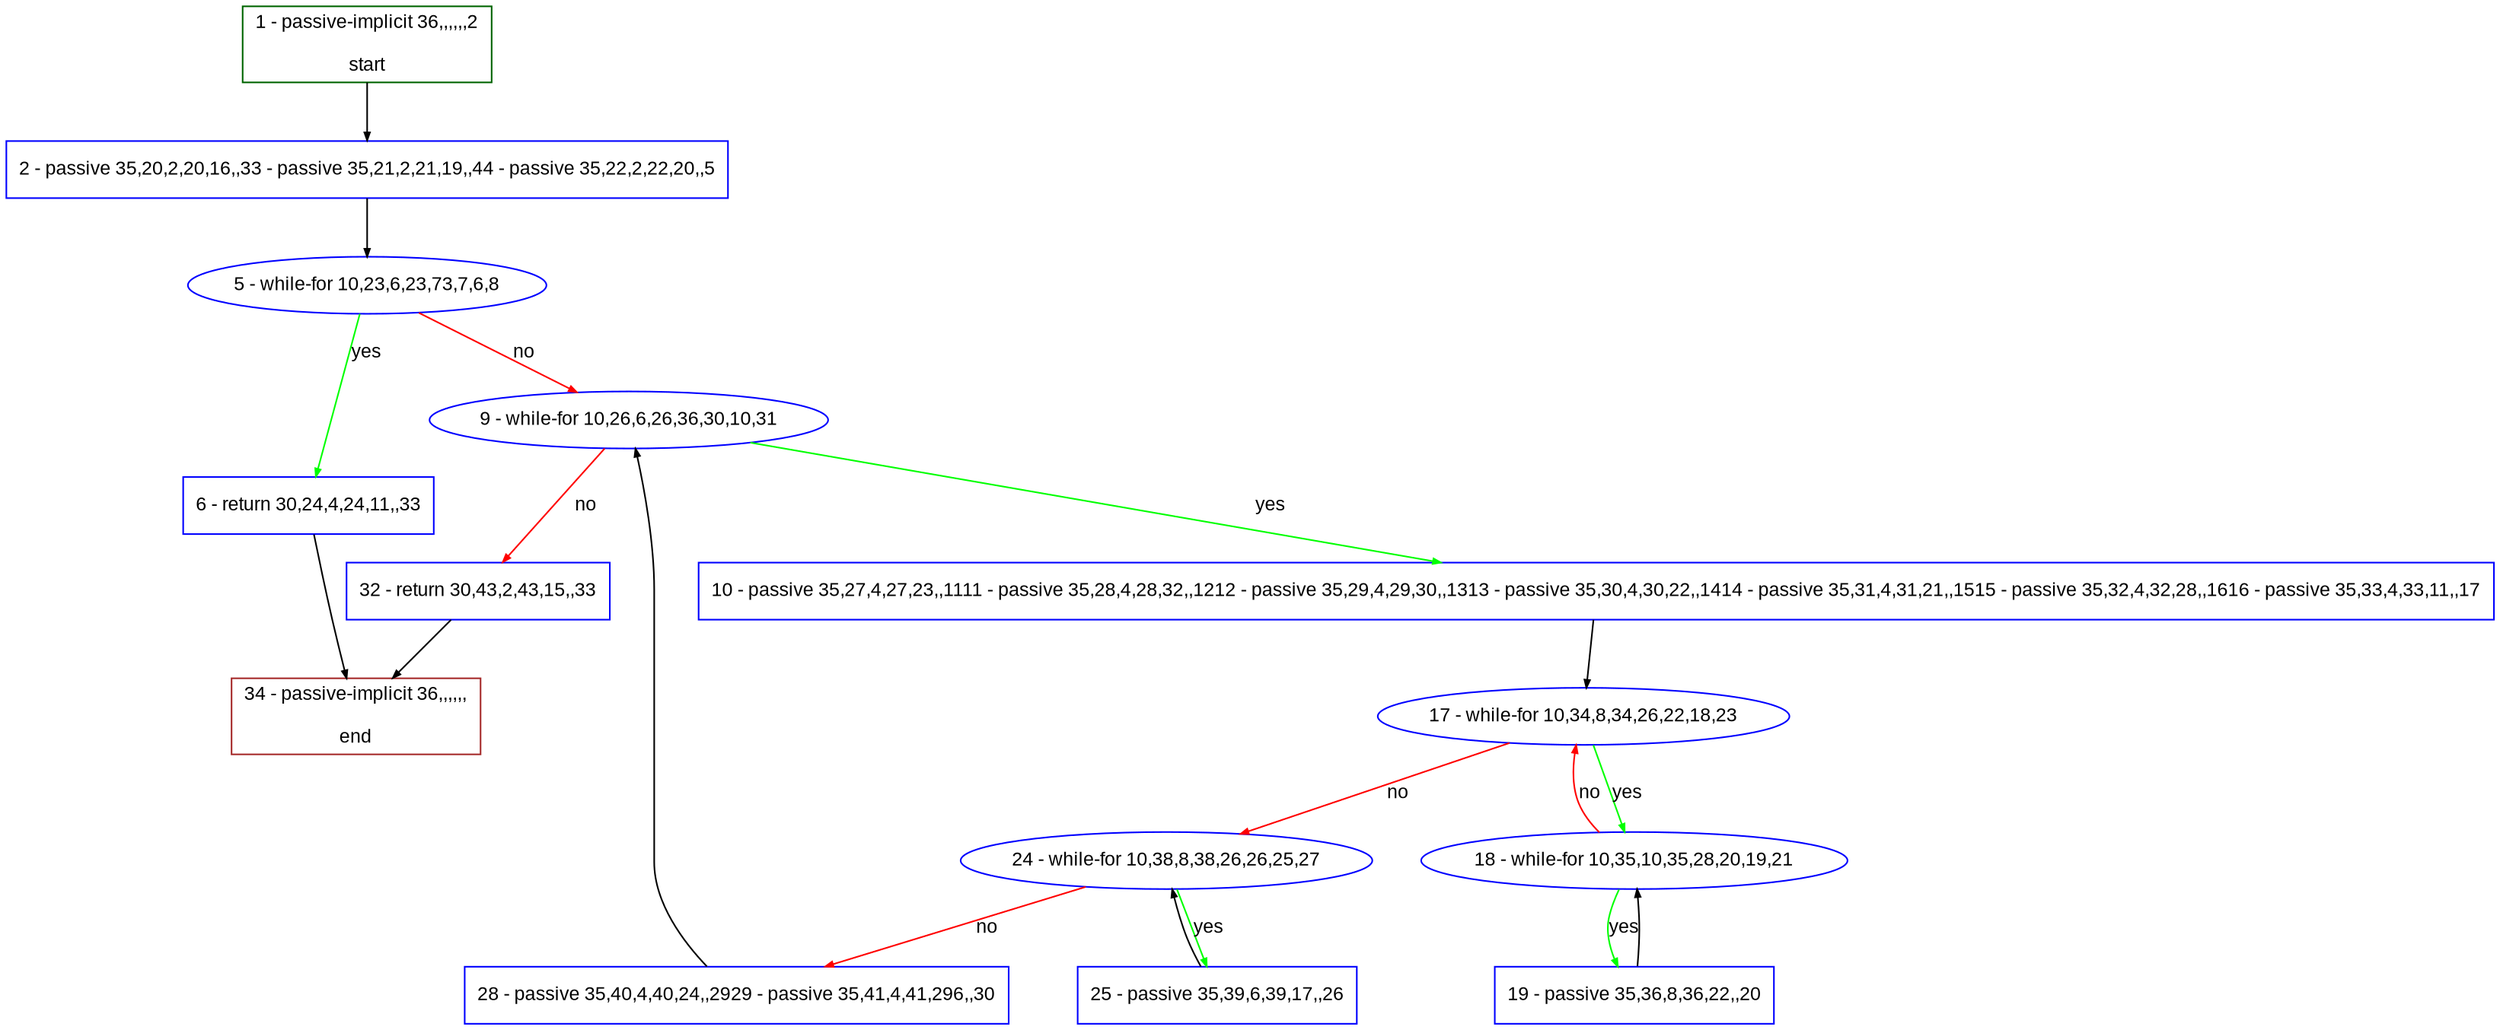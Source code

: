 digraph "" {
  graph [pack="true", label="", fontsize="12", packmode="clust", fontname="Arial", fillcolor="#FFFFCC", bgcolor="white", style="rounded,filled", compound="true"];
  node [node_initialized="no", label="", color="grey", fontsize="12", fillcolor="white", fontname="Arial", style="filled", shape="rectangle", compound="true", fixedsize="false"];
  edge [fontcolor="black", arrowhead="normal", arrowtail="none", arrowsize="0.5", ltail="", label="", color="black", fontsize="12", lhead="", fontname="Arial", dir="forward", compound="true"];
  __N1 [label="2 - passive 35,20,2,20,16,,33 - passive 35,21,2,21,19,,44 - passive 35,22,2,22,20,,5", color="#0000ff", fillcolor="#ffffff", style="filled", shape="box"];
  __N2 [label="1 - passive-implicit 36,,,,,,2\n\nstart", color="#006400", fillcolor="#ffffff", style="filled", shape="box"];
  __N3 [label="5 - while-for 10,23,6,23,73,7,6,8", color="#0000ff", fillcolor="#ffffff", style="filled", shape="oval"];
  __N4 [label="6 - return 30,24,4,24,11,,33", color="#0000ff", fillcolor="#ffffff", style="filled", shape="box"];
  __N5 [label="9 - while-for 10,26,6,26,36,30,10,31", color="#0000ff", fillcolor="#ffffff", style="filled", shape="oval"];
  __N6 [label="34 - passive-implicit 36,,,,,,\n\nend", color="#a52a2a", fillcolor="#ffffff", style="filled", shape="box"];
  __N7 [label="10 - passive 35,27,4,27,23,,1111 - passive 35,28,4,28,32,,1212 - passive 35,29,4,29,30,,1313 - passive 35,30,4,30,22,,1414 - passive 35,31,4,31,21,,1515 - passive 35,32,4,32,28,,1616 - passive 35,33,4,33,11,,17", color="#0000ff", fillcolor="#ffffff", style="filled", shape="box"];
  __N8 [label="32 - return 30,43,2,43,15,,33", color="#0000ff", fillcolor="#ffffff", style="filled", shape="box"];
  __N9 [label="17 - while-for 10,34,8,34,26,22,18,23", color="#0000ff", fillcolor="#ffffff", style="filled", shape="oval"];
  __N10 [label="18 - while-for 10,35,10,35,28,20,19,21", color="#0000ff", fillcolor="#ffffff", style="filled", shape="oval"];
  __N11 [label="24 - while-for 10,38,8,38,26,26,25,27", color="#0000ff", fillcolor="#ffffff", style="filled", shape="oval"];
  __N12 [label="19 - passive 35,36,8,36,22,,20", color="#0000ff", fillcolor="#ffffff", style="filled", shape="box"];
  __N13 [label="25 - passive 35,39,6,39,17,,26", color="#0000ff", fillcolor="#ffffff", style="filled", shape="box"];
  __N14 [label="28 - passive 35,40,4,40,24,,2929 - passive 35,41,4,41,296,,30", color="#0000ff", fillcolor="#ffffff", style="filled", shape="box"];
  __N2 -> __N1 [arrowhead="normal", arrowtail="none", color="#000000", label="", dir="forward"];
  __N1 -> __N3 [arrowhead="normal", arrowtail="none", color="#000000", label="", dir="forward"];
  __N3 -> __N4 [arrowhead="normal", arrowtail="none", color="#00ff00", label="yes", dir="forward"];
  __N3 -> __N5 [arrowhead="normal", arrowtail="none", color="#ff0000", label="no", dir="forward"];
  __N4 -> __N6 [arrowhead="normal", arrowtail="none", color="#000000", label="", dir="forward"];
  __N5 -> __N7 [arrowhead="normal", arrowtail="none", color="#00ff00", label="yes", dir="forward"];
  __N5 -> __N8 [arrowhead="normal", arrowtail="none", color="#ff0000", label="no", dir="forward"];
  __N7 -> __N9 [arrowhead="normal", arrowtail="none", color="#000000", label="", dir="forward"];
  __N9 -> __N10 [arrowhead="normal", arrowtail="none", color="#00ff00", label="yes", dir="forward"];
  __N10 -> __N9 [arrowhead="normal", arrowtail="none", color="#ff0000", label="no", dir="forward"];
  __N9 -> __N11 [arrowhead="normal", arrowtail="none", color="#ff0000", label="no", dir="forward"];
  __N10 -> __N12 [arrowhead="normal", arrowtail="none", color="#00ff00", label="yes", dir="forward"];
  __N12 -> __N10 [arrowhead="normal", arrowtail="none", color="#000000", label="", dir="forward"];
  __N11 -> __N13 [arrowhead="normal", arrowtail="none", color="#00ff00", label="yes", dir="forward"];
  __N13 -> __N11 [arrowhead="normal", arrowtail="none", color="#000000", label="", dir="forward"];
  __N11 -> __N14 [arrowhead="normal", arrowtail="none", color="#ff0000", label="no", dir="forward"];
  __N14 -> __N5 [arrowhead="normal", arrowtail="none", color="#000000", label="", dir="forward"];
  __N8 -> __N6 [arrowhead="normal", arrowtail="none", color="#000000", label="", dir="forward"];
}
